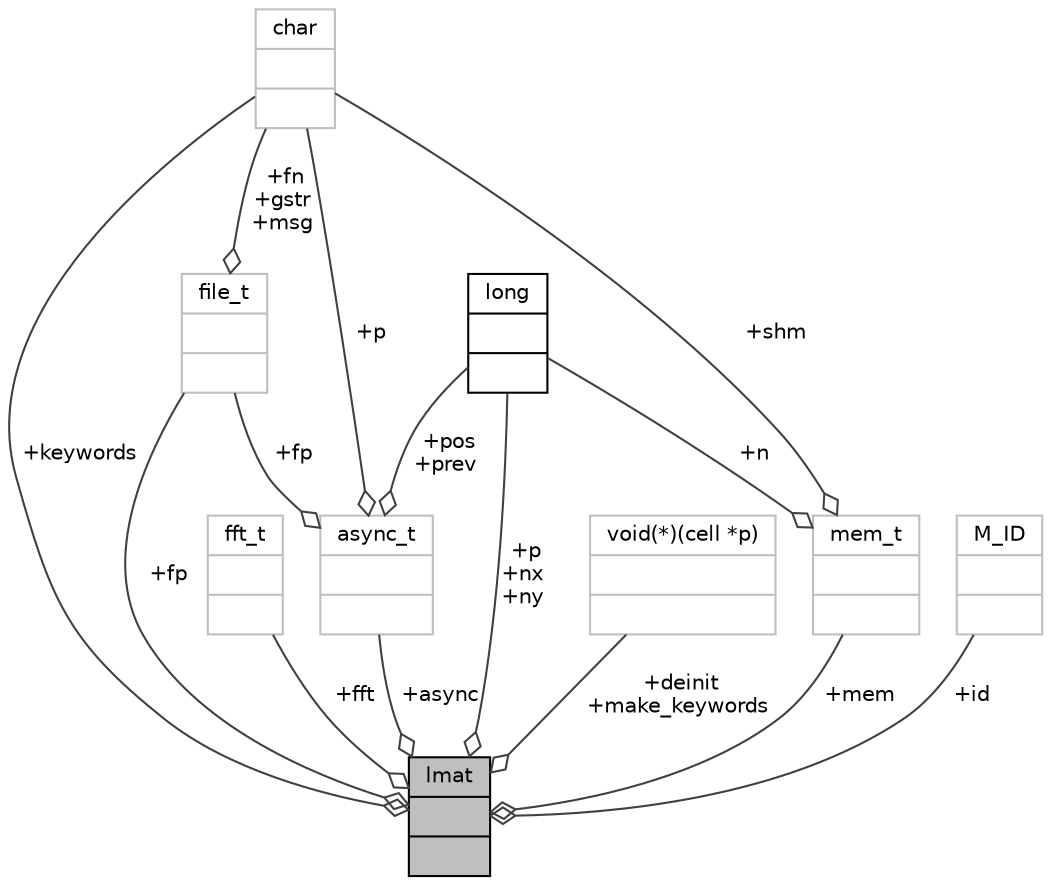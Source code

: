 digraph "lmat"
{
 // INTERACTIVE_SVG=YES
  bgcolor="transparent";
  edge [fontname="Helvetica",fontsize="10",labelfontname="Helvetica",labelfontsize="10"];
  node [fontname="Helvetica",fontsize="10",shape=record];
  Node1 [label="{lmat\n||}",height=0.2,width=0.4,color="black", fillcolor="grey75", style="filled", fontcolor="black"];
  Node2 -> Node1 [color="grey25",fontsize="10",style="solid",label=" +fp" ,arrowhead="odiamond",fontname="Helvetica"];
  Node2 [label="{file_t\n||}",height=0.2,width=0.4,color="grey75"];
  Node3 -> Node2 [color="grey25",fontsize="10",style="solid",label=" +fn\n+gstr\n+msg" ,arrowhead="odiamond",fontname="Helvetica"];
  Node3 [label="{char\n||}",height=0.2,width=0.4,color="grey75"];
  Node6 -> Node1 [color="grey25",fontsize="10",style="solid",label=" +fft" ,arrowhead="odiamond",fontname="Helvetica"];
  Node6 [label="{fft_t\n||}",height=0.2,width=0.4,color="grey75"];
  Node9 -> Node1 [color="grey25",fontsize="10",style="solid",label=" +mem" ,arrowhead="odiamond",fontname="Helvetica"];
  Node9 [label="{mem_t\n||}",height=0.2,width=0.4,color="grey75"];
  Node3 -> Node9 [color="grey25",fontsize="10",style="solid",label=" +shm" ,arrowhead="odiamond",fontname="Helvetica"];
  Node10 -> Node9 [color="grey25",fontsize="10",style="solid",label=" +n" ,arrowhead="odiamond",fontname="Helvetica"];
  Node10 [label="{long\n||}",height=0.2,width=0.4,color="black",URL="$d7/d63/classlong.html"];
  Node11 -> Node1 [color="grey25",fontsize="10",style="solid",label=" +deinit\n+make_keywords" ,arrowhead="odiamond",fontname="Helvetica"];
  Node11 [label="{void(*)(cell *p)\n||}",height=0.2,width=0.4,color="grey75"];
  Node3 -> Node1 [color="grey25",fontsize="10",style="solid",label=" +keywords" ,arrowhead="odiamond",fontname="Helvetica"];
  Node12 -> Node1 [color="grey25",fontsize="10",style="solid",label=" +async" ,arrowhead="odiamond",fontname="Helvetica"];
  Node12 [label="{async_t\n||}",height=0.2,width=0.4,color="grey75"];
  Node2 -> Node12 [color="grey25",fontsize="10",style="solid",label=" +fp" ,arrowhead="odiamond",fontname="Helvetica"];
  Node3 -> Node12 [color="grey25",fontsize="10",style="solid",label=" +p" ,arrowhead="odiamond",fontname="Helvetica"];
  Node10 -> Node12 [color="grey25",fontsize="10",style="solid",label=" +pos\n+prev" ,arrowhead="odiamond",fontname="Helvetica"];
  Node10 -> Node1 [color="grey25",fontsize="10",style="solid",label=" +p\n+nx\n+ny" ,arrowhead="odiamond",fontname="Helvetica"];
  Node13 -> Node1 [color="grey25",fontsize="10",style="solid",label=" +id" ,arrowhead="odiamond",fontname="Helvetica"];
  Node13 [label="{M_ID\n||}",height=0.2,width=0.4,color="grey75"];
}
